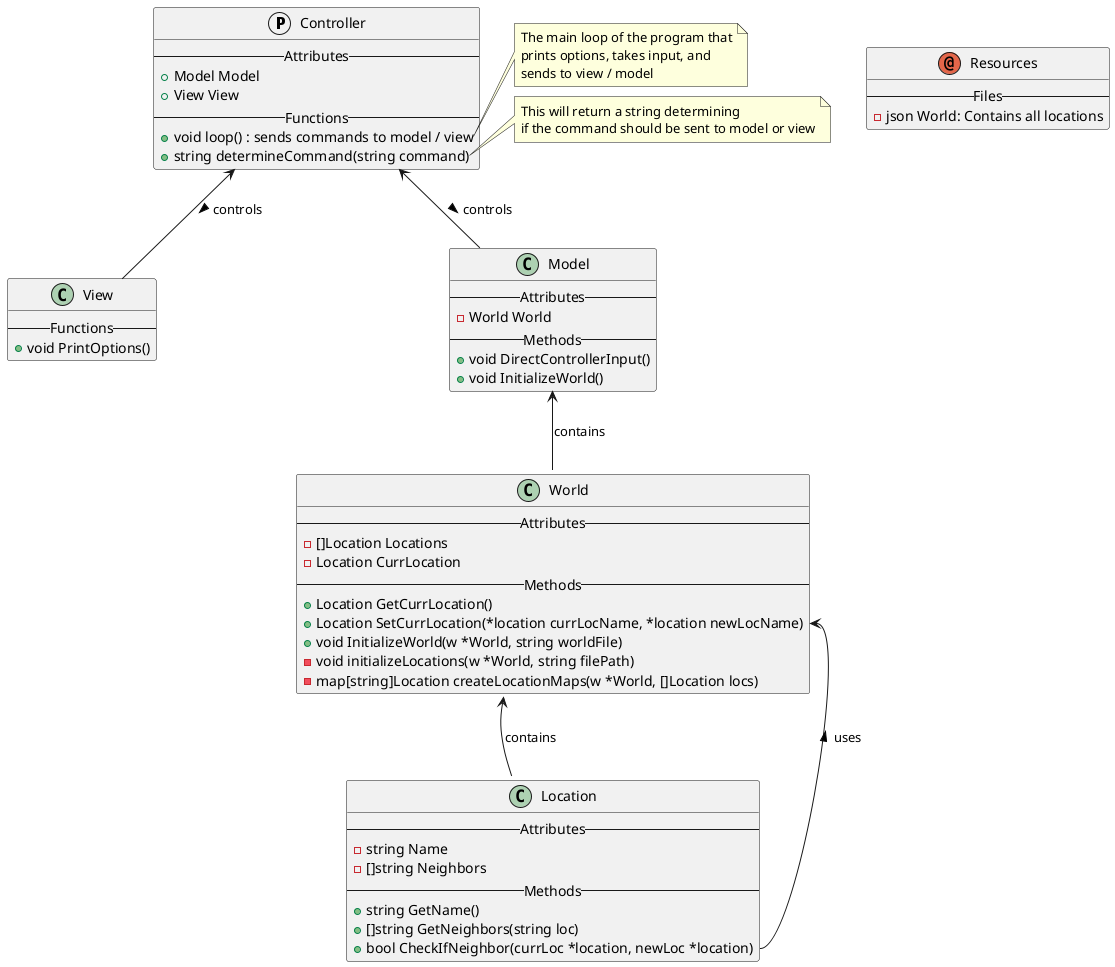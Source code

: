 @startuml class_diagram
protocol   Controller {
    --Attributes--
    + Model Model
    + View View
    --Functions--
    + void loop() : sends commands to model / view
    + string determineCommand(string command)
}
note right of Controller::loop
    The main loop of the program that
    prints options, takes input, and
    sends to view / model
end note
note right of Controller::determineCommand
    This will return a string determining
    if the command should be sent to model or view
end note

class   View {
    --Functions--
    + void PrintOptions()
}
note right of View::printOptions
    Prints all the viable options
    depending on the player location
    and items that may be there
end note

class   Model {
    --Attributes--
    - World World
    --Methods--
    + void DirectControllerInput()
    + void InitializeWorld()
}
note right of Model::directControllerInput
    Takes command from controller 
    and directs to proper model
    methods
end note

class World {
    --Attributes--
    - []Location Locations
    - Location CurrLocation
    --Methods--
    + Location GetCurrLocation()
    + Location SetCurrLocation(*location currLocName, *location newLocName)
    + void InitializeWorld(w *World, string worldFile)
    - void initializeLocations(w *World, string filePath)
    - map[string]Location createLocationMaps(w *World, []Location locs)
}
note right of World::createLocations
    Takes JSON input to create locations
    for the worlds to be used
end note

class Location {
    --Attributes--
    - string Name 
    - []string Neighbors
    --Methods--
    + string GetName()
    + []string GetNeighbors(string loc)
    + bool CheckIfNeighbor(currLoc *location, newLoc *location)
}

annotation Resources {
    --Files--
    - json World: Contains all locations
}

Controller <-- Model : controls >
Controller <-- View : controls >
Model <-- World : contains
World <-- Location : contains
World::SetCurrLocation <-- Location::CheckIfNeighbor : uses <


@enduml